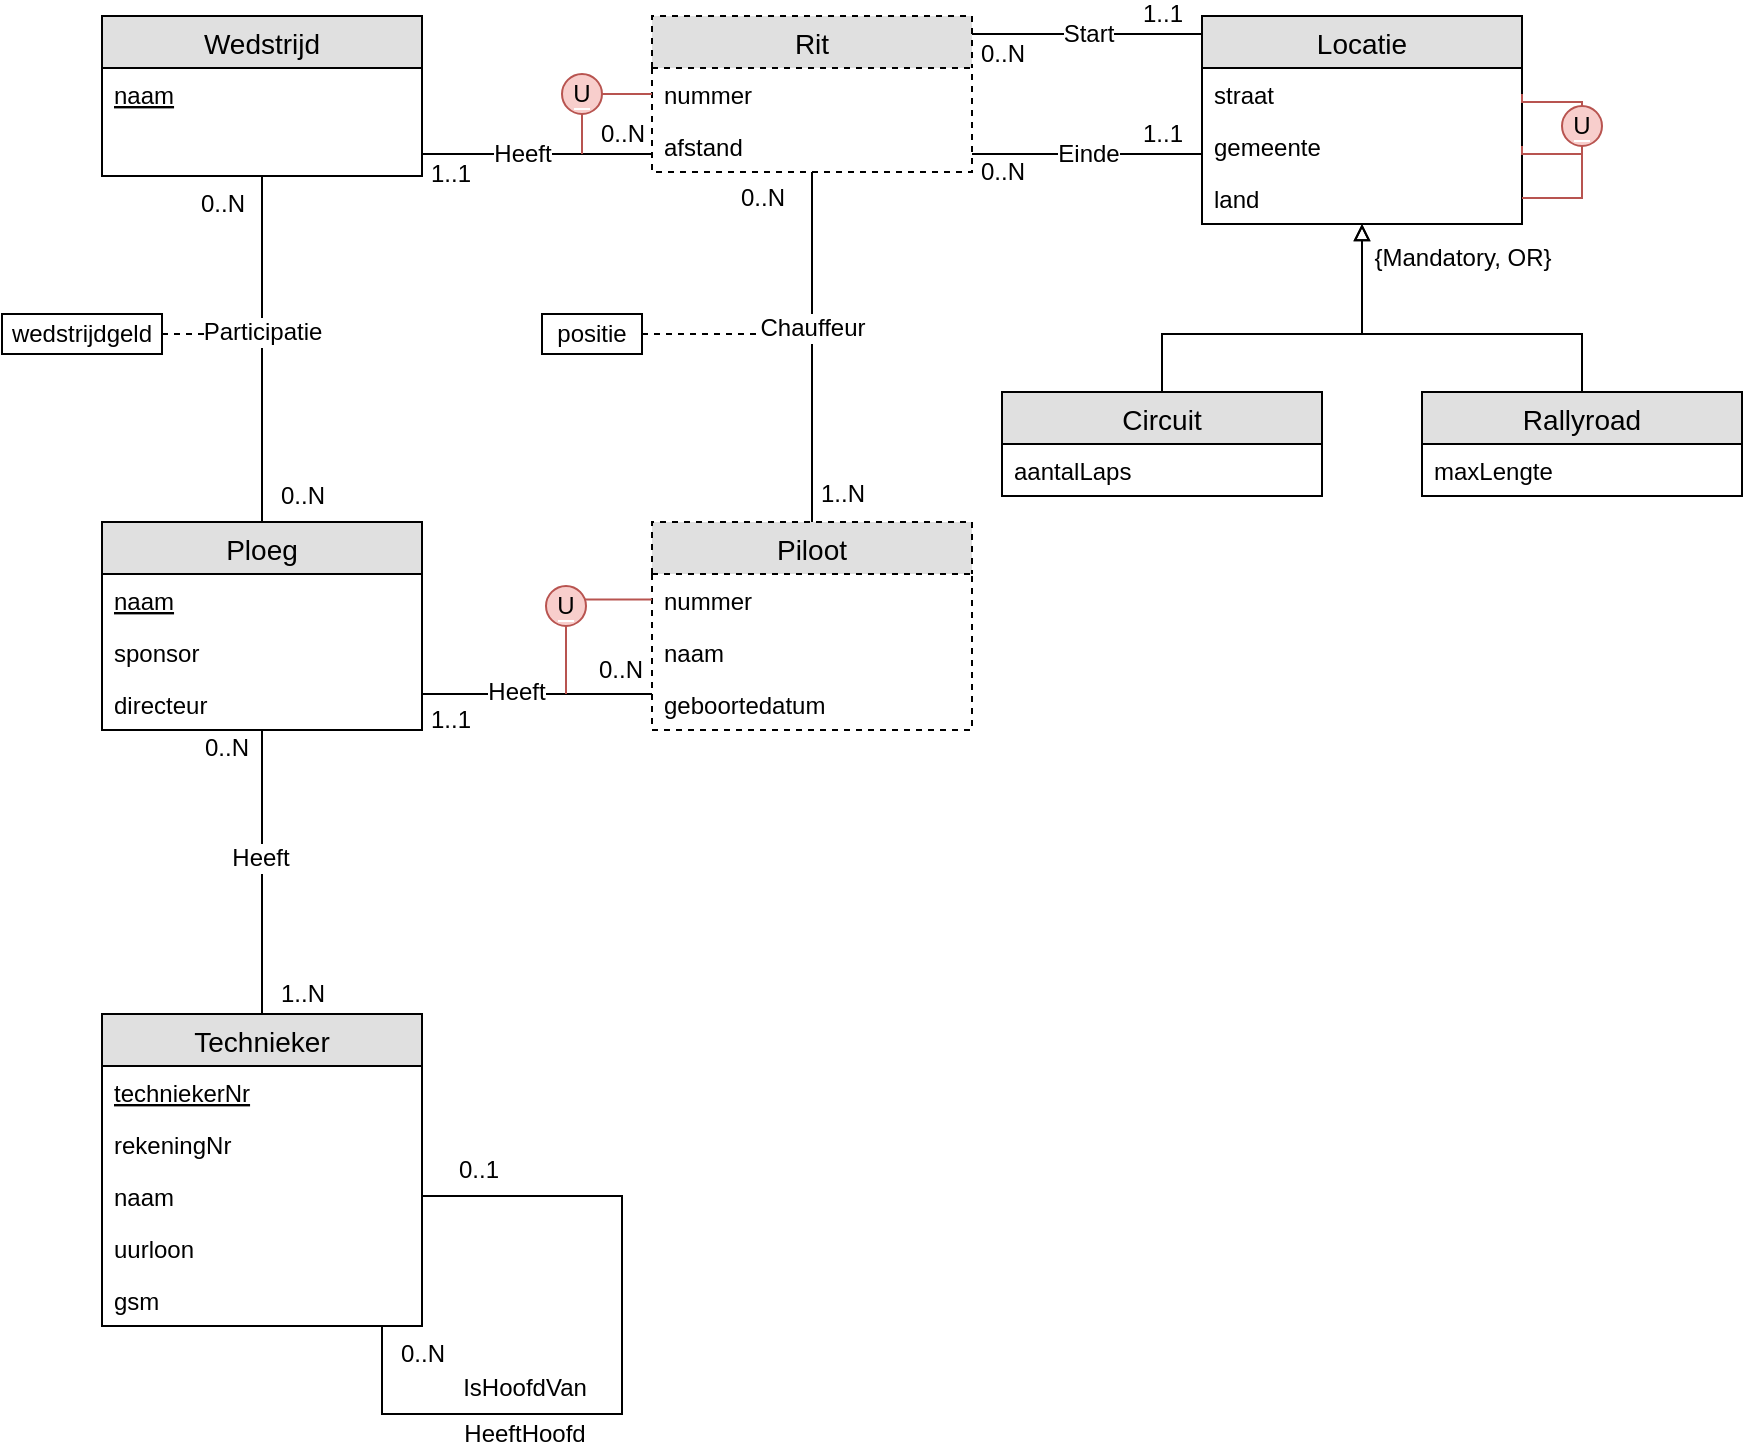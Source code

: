 <mxfile version="12.1.0" type="device" pages="1"><diagram id="4xq9xiqRc_igh71hhTV1" name="Page-1"><mxGraphModel dx="672" dy="494" grid="1" gridSize="10" guides="1" tooltips="1" connect="1" arrows="1" fold="1" page="1" pageScale="1" pageWidth="850" pageHeight="1100" math="0" shadow="0"><root><mxCell id="0"/><mxCell id="1" parent="0"/><mxCell id="xI2gSseW9rOW8JEytEEq-57" style="edgeStyle=orthogonalEdgeStyle;rounded=0;orthogonalLoop=1;jettySize=auto;html=1;dashed=1;startArrow=none;startFill=0;endArrow=none;endFill=0;" parent="1" source="xI2gSseW9rOW8JEytEEq-53" edge="1"><mxGeometry relative="1" as="geometry"><mxPoint x="140.0" y="210" as="targetPoint"/></mxGeometry></mxCell><mxCell id="xI2gSseW9rOW8JEytEEq-56" style="edgeStyle=orthogonalEdgeStyle;rounded=0;orthogonalLoop=1;jettySize=auto;html=1;startArrow=none;startFill=0;endArrow=none;endFill=0;dashed=1;" parent="1" source="xI2gSseW9rOW8JEytEEq-55" edge="1"><mxGeometry relative="1" as="geometry"><mxPoint x="420" y="210" as="targetPoint"/></mxGeometry></mxCell><mxCell id="xI2gSseW9rOW8JEytEEq-9" value="" style="edgeStyle=orthogonalEdgeStyle;rounded=0;orthogonalLoop=1;jettySize=auto;html=1;endArrow=none;endFill=0;" parent="1" source="xI2gSseW9rOW8JEytEEq-1" target="xI2gSseW9rOW8JEytEEq-5" edge="1"><mxGeometry relative="1" as="geometry"><Array as="points"><mxPoint x="270" y="120"/><mxPoint x="270" y="120"/></Array></mxGeometry></mxCell><mxCell id="xI2gSseW9rOW8JEytEEq-75" value="Heeft" style="text;html=1;resizable=0;points=[];align=center;verticalAlign=middle;labelBackgroundColor=#ffffff;" parent="xI2gSseW9rOW8JEytEEq-9" vertex="1" connectable="0"><mxGeometry x="0.165" y="1" relative="1" as="geometry"><mxPoint x="-17.5" y="0.5" as="offset"/></mxGeometry></mxCell><mxCell id="xI2gSseW9rOW8JEytEEq-76" value="0..N" style="text;html=1;resizable=0;points=[];align=center;verticalAlign=middle;labelBackgroundColor=#ffffff;" parent="xI2gSseW9rOW8JEytEEq-9" vertex="1" connectable="0"><mxGeometry x="0.816" y="-1" relative="1" as="geometry"><mxPoint x="-4.5" y="-11" as="offset"/></mxGeometry></mxCell><mxCell id="xI2gSseW9rOW8JEytEEq-77" value="1..1" style="text;html=1;resizable=0;points=[];align=center;verticalAlign=middle;labelBackgroundColor=#ffffff;" parent="xI2gSseW9rOW8JEytEEq-9" vertex="1" connectable="0"><mxGeometry x="-0.131" y="-40" relative="1" as="geometry"><mxPoint x="-36" y="-30" as="offset"/></mxGeometry></mxCell><mxCell id="xI2gSseW9rOW8JEytEEq-14" value="" style="edgeStyle=orthogonalEdgeStyle;rounded=0;orthogonalLoop=1;jettySize=auto;html=1;endArrow=none;endFill=0;" parent="1" source="xI2gSseW9rOW8JEytEEq-1" target="xI2gSseW9rOW8JEytEEq-10" edge="1"><mxGeometry relative="1" as="geometry"/></mxCell><mxCell id="xI2gSseW9rOW8JEytEEq-43" value="Participatie" style="text;html=1;resizable=0;points=[];align=center;verticalAlign=middle;labelBackgroundColor=#ffffff;" parent="xI2gSseW9rOW8JEytEEq-14" vertex="1" connectable="0"><mxGeometry x="-0.167" y="1" relative="1" as="geometry"><mxPoint x="-1" y="6" as="offset"/></mxGeometry></mxCell><mxCell id="xI2gSseW9rOW8JEytEEq-44" value="0..N" style="text;html=1;resizable=0;points=[];align=center;verticalAlign=middle;labelBackgroundColor=#ffffff;" parent="xI2gSseW9rOW8JEytEEq-14" vertex="1" connectable="0"><mxGeometry x="-0.859" relative="1" as="geometry"><mxPoint x="-20" y="1.5" as="offset"/></mxGeometry></mxCell><mxCell id="xI2gSseW9rOW8JEytEEq-45" value="0..N" style="text;html=1;resizable=0;points=[];align=center;verticalAlign=middle;labelBackgroundColor=#ffffff;" parent="xI2gSseW9rOW8JEytEEq-14" vertex="1" connectable="0"><mxGeometry x="0.808" y="-3" relative="1" as="geometry"><mxPoint x="23" y="3" as="offset"/></mxGeometry></mxCell><mxCell id="xI2gSseW9rOW8JEytEEq-1" value="Wedstrijd" style="swimlane;fontStyle=0;childLayout=stackLayout;horizontal=1;startSize=26;fillColor=#e0e0e0;horizontalStack=0;resizeParent=1;resizeParentMax=0;resizeLast=0;collapsible=1;marginBottom=0;swimlaneFillColor=#ffffff;align=center;fontSize=14;" parent="1" vertex="1"><mxGeometry x="60" y="51" width="160" height="80" as="geometry"/></mxCell><mxCell id="xI2gSseW9rOW8JEytEEq-2" value="naam" style="text;strokeColor=none;fillColor=none;spacingLeft=4;spacingRight=4;overflow=hidden;rotatable=0;points=[[0,0.5],[1,0.5]];portConstraint=eastwest;fontSize=12;fontStyle=4" parent="xI2gSseW9rOW8JEytEEq-1" vertex="1"><mxGeometry y="26" width="160" height="54" as="geometry"/></mxCell><mxCell id="xI2gSseW9rOW8JEytEEq-19" value="" style="edgeStyle=orthogonalEdgeStyle;rounded=0;orthogonalLoop=1;jettySize=auto;html=1;endArrow=none;endFill=0;" parent="1" source="xI2gSseW9rOW8JEytEEq-10" target="xI2gSseW9rOW8JEytEEq-15" edge="1"><mxGeometry relative="1" as="geometry"/></mxCell><mxCell id="xI2gSseW9rOW8JEytEEq-58" value="Heeft" style="text;html=1;resizable=0;points=[];align=center;verticalAlign=middle;labelBackgroundColor=#ffffff;" parent="xI2gSseW9rOW8JEytEEq-19" vertex="1" connectable="0"><mxGeometry x="-0.099" y="-1" relative="1" as="geometry"><mxPoint as="offset"/></mxGeometry></mxCell><mxCell id="xI2gSseW9rOW8JEytEEq-59" value="0..N" style="text;html=1;resizable=0;points=[];align=center;verticalAlign=middle;labelBackgroundColor=#ffffff;" parent="xI2gSseW9rOW8JEytEEq-19" vertex="1" connectable="0"><mxGeometry x="-0.889" y="-1" relative="1" as="geometry"><mxPoint x="-17" y="1" as="offset"/></mxGeometry></mxCell><mxCell id="xI2gSseW9rOW8JEytEEq-60" value="1..N" style="text;html=1;resizable=0;points=[];align=center;verticalAlign=middle;labelBackgroundColor=#ffffff;" parent="xI2gSseW9rOW8JEytEEq-19" vertex="1" connectable="0"><mxGeometry x="0.879" y="-1" relative="1" as="geometry"><mxPoint x="21" y="-1.5" as="offset"/></mxGeometry></mxCell><mxCell id="xI2gSseW9rOW8JEytEEq-29" value="" style="edgeStyle=orthogonalEdgeStyle;rounded=0;orthogonalLoop=1;jettySize=auto;html=1;endArrow=none;endFill=0;" parent="1" source="xI2gSseW9rOW8JEytEEq-10" target="xI2gSseW9rOW8JEytEEq-25" edge="1"><mxGeometry relative="1" as="geometry"><Array as="points"><mxPoint x="320" y="390"/><mxPoint x="320" y="390"/></Array></mxGeometry></mxCell><mxCell id="xI2gSseW9rOW8JEytEEq-46" value="Heeft" style="text;html=1;resizable=0;points=[];align=center;verticalAlign=middle;labelBackgroundColor=#ffffff;" parent="xI2gSseW9rOW8JEytEEq-29" vertex="1" connectable="0"><mxGeometry x="0.099" y="1" relative="1" as="geometry"><mxPoint x="-16.5" as="offset"/></mxGeometry></mxCell><mxCell id="xI2gSseW9rOW8JEytEEq-47" value="0..N" style="text;html=1;resizable=0;points=[];align=center;verticalAlign=middle;labelBackgroundColor=#ffffff;" parent="xI2gSseW9rOW8JEytEEq-29" vertex="1" connectable="0"><mxGeometry x="0.867" y="1" relative="1" as="geometry"><mxPoint x="-9" y="-11" as="offset"/></mxGeometry></mxCell><mxCell id="xI2gSseW9rOW8JEytEEq-48" value="1..1" style="text;html=1;resizable=0;points=[];align=center;verticalAlign=middle;labelBackgroundColor=#ffffff;" parent="xI2gSseW9rOW8JEytEEq-29" vertex="1" connectable="0"><mxGeometry x="-0.868" relative="1" as="geometry"><mxPoint x="6.5" y="13" as="offset"/></mxGeometry></mxCell><mxCell id="xI2gSseW9rOW8JEytEEq-10" value="Ploeg" style="swimlane;fontStyle=0;childLayout=stackLayout;horizontal=1;startSize=26;fillColor=#e0e0e0;horizontalStack=0;resizeParent=1;resizeParentMax=0;resizeLast=0;collapsible=1;marginBottom=0;swimlaneFillColor=#ffffff;align=center;fontSize=14;" parent="1" vertex="1"><mxGeometry x="60" y="304" width="160" height="104" as="geometry"/></mxCell><mxCell id="xI2gSseW9rOW8JEytEEq-11" value="naam" style="text;strokeColor=none;fillColor=none;spacingLeft=4;spacingRight=4;overflow=hidden;rotatable=0;points=[[0,0.5],[1,0.5]];portConstraint=eastwest;fontSize=12;fontStyle=4" parent="xI2gSseW9rOW8JEytEEq-10" vertex="1"><mxGeometry y="26" width="160" height="26" as="geometry"/></mxCell><mxCell id="xI2gSseW9rOW8JEytEEq-12" value="sponsor" style="text;strokeColor=none;fillColor=none;spacingLeft=4;spacingRight=4;overflow=hidden;rotatable=0;points=[[0,0.5],[1,0.5]];portConstraint=eastwest;fontSize=12;" parent="xI2gSseW9rOW8JEytEEq-10" vertex="1"><mxGeometry y="52" width="160" height="26" as="geometry"/></mxCell><mxCell id="xI2gSseW9rOW8JEytEEq-13" value="directeur" style="text;strokeColor=none;fillColor=none;spacingLeft=4;spacingRight=4;overflow=hidden;rotatable=0;points=[[0,0.5],[1,0.5]];portConstraint=eastwest;fontSize=12;" parent="xI2gSseW9rOW8JEytEEq-10" vertex="1"><mxGeometry y="78" width="160" height="26" as="geometry"/></mxCell><mxCell id="xI2gSseW9rOW8JEytEEq-41" style="edgeStyle=orthogonalEdgeStyle;rounded=0;orthogonalLoop=1;jettySize=auto;html=1;startArrow=none;startFill=0;endArrow=none;endFill=0;" parent="1" source="xI2gSseW9rOW8JEytEEq-25" target="xI2gSseW9rOW8JEytEEq-5" edge="1"><mxGeometry relative="1" as="geometry"/></mxCell><mxCell id="xI2gSseW9rOW8JEytEEq-51" value="1..N" style="text;html=1;resizable=0;points=[];align=center;verticalAlign=middle;labelBackgroundColor=#ffffff;" parent="xI2gSseW9rOW8JEytEEq-41" vertex="1" connectable="0"><mxGeometry x="-0.784" y="2" relative="1" as="geometry"><mxPoint x="17" y="5" as="offset"/></mxGeometry></mxCell><mxCell id="xI2gSseW9rOW8JEytEEq-52" value="0..N" style="text;html=1;resizable=0;points=[];align=center;verticalAlign=middle;labelBackgroundColor=#ffffff;" parent="xI2gSseW9rOW8JEytEEq-41" vertex="1" connectable="0"><mxGeometry x="0.819" y="-1" relative="1" as="geometry"><mxPoint x="-26" y="-3" as="offset"/></mxGeometry></mxCell><mxCell id="xI2gSseW9rOW8JEytEEq-49" value="Chauffeur" style="text;html=1;resizable=0;points=[];align=center;verticalAlign=middle;labelBackgroundColor=#ffffff;" parent="xI2gSseW9rOW8JEytEEq-41" vertex="1" connectable="0"><mxGeometry x="0.175" y="2" relative="1" as="geometry"><mxPoint x="2" y="6" as="offset"/></mxGeometry></mxCell><mxCell id="xI2gSseW9rOW8JEytEEq-25" value="Piloot" style="swimlane;fontStyle=0;childLayout=stackLayout;horizontal=1;startSize=26;fillColor=#e0e0e0;horizontalStack=0;resizeParent=1;resizeParentMax=0;resizeLast=0;collapsible=1;marginBottom=0;swimlaneFillColor=#ffffff;align=center;fontSize=14;dashed=1;" parent="1" vertex="1"><mxGeometry x="335" y="304" width="160" height="104" as="geometry"/></mxCell><mxCell id="xI2gSseW9rOW8JEytEEq-26" value="nummer" style="text;strokeColor=none;fillColor=none;spacingLeft=4;spacingRight=4;overflow=hidden;rotatable=0;points=[[0,0.5],[1,0.5]];portConstraint=eastwest;fontSize=12;" parent="xI2gSseW9rOW8JEytEEq-25" vertex="1"><mxGeometry y="26" width="160" height="26" as="geometry"/></mxCell><mxCell id="xI2gSseW9rOW8JEytEEq-27" value="naam" style="text;strokeColor=none;fillColor=none;spacingLeft=4;spacingRight=4;overflow=hidden;rotatable=0;points=[[0,0.5],[1,0.5]];portConstraint=eastwest;fontSize=12;" parent="xI2gSseW9rOW8JEytEEq-25" vertex="1"><mxGeometry y="52" width="160" height="26" as="geometry"/></mxCell><mxCell id="xI2gSseW9rOW8JEytEEq-28" value="geboortedatum" style="text;strokeColor=none;fillColor=none;spacingLeft=4;spacingRight=4;overflow=hidden;rotatable=0;points=[[0,0.5],[1,0.5]];portConstraint=eastwest;fontSize=12;" parent="xI2gSseW9rOW8JEytEEq-25" vertex="1"><mxGeometry y="78" width="160" height="26" as="geometry"/></mxCell><mxCell id="xI2gSseW9rOW8JEytEEq-15" value="Technieker" style="swimlane;fontStyle=0;childLayout=stackLayout;horizontal=1;startSize=26;fillColor=#e0e0e0;horizontalStack=0;resizeParent=1;resizeParentMax=0;resizeLast=0;collapsible=1;marginBottom=0;swimlaneFillColor=#ffffff;align=center;fontSize=14;" parent="1" vertex="1"><mxGeometry x="60" y="550" width="160" height="156" as="geometry"/></mxCell><mxCell id="xI2gSseW9rOW8JEytEEq-16" value="techniekerNr" style="text;strokeColor=none;fillColor=none;spacingLeft=4;spacingRight=4;overflow=hidden;rotatable=0;points=[[0,0.5],[1,0.5]];portConstraint=eastwest;fontSize=12;fontStyle=4" parent="xI2gSseW9rOW8JEytEEq-15" vertex="1"><mxGeometry y="26" width="160" height="26" as="geometry"/></mxCell><mxCell id="yKYCfxTzEQFxkx9490u_-2" value="rekeningNr" style="text;strokeColor=none;fillColor=none;spacingLeft=4;spacingRight=4;overflow=hidden;rotatable=0;points=[[0,0.5],[1,0.5]];portConstraint=eastwest;fontSize=12;fontStyle=0" vertex="1" parent="xI2gSseW9rOW8JEytEEq-15"><mxGeometry y="52" width="160" height="26" as="geometry"/></mxCell><mxCell id="xI2gSseW9rOW8JEytEEq-17" value="naam" style="text;strokeColor=none;fillColor=none;spacingLeft=4;spacingRight=4;overflow=hidden;rotatable=0;points=[[0,0.5],[1,0.5]];portConstraint=eastwest;fontSize=12;" parent="xI2gSseW9rOW8JEytEEq-15" vertex="1"><mxGeometry y="78" width="160" height="26" as="geometry"/></mxCell><mxCell id="xI2gSseW9rOW8JEytEEq-18" value="uurloon" style="text;strokeColor=none;fillColor=none;spacingLeft=4;spacingRight=4;overflow=hidden;rotatable=0;points=[[0,0.5],[1,0.5]];portConstraint=eastwest;fontSize=12;" parent="xI2gSseW9rOW8JEytEEq-15" vertex="1"><mxGeometry y="104" width="160" height="26" as="geometry"/></mxCell><mxCell id="xI2gSseW9rOW8JEytEEq-42" value="gsm" style="text;strokeColor=none;fillColor=none;spacingLeft=4;spacingRight=4;overflow=hidden;rotatable=0;points=[[0,0.5],[1,0.5]];portConstraint=eastwest;fontSize=12;" parent="xI2gSseW9rOW8JEytEEq-15" vertex="1"><mxGeometry y="130" width="160" height="26" as="geometry"/></mxCell><mxCell id="xI2gSseW9rOW8JEytEEq-24" value="" style="edgeStyle=orthogonalEdgeStyle;rounded=0;orthogonalLoop=1;jettySize=auto;html=1;endArrow=none;endFill=0;" parent="1" source="xI2gSseW9rOW8JEytEEq-5" target="xI2gSseW9rOW8JEytEEq-20" edge="1"><mxGeometry relative="1" as="geometry"><Array as="points"><mxPoint x="570" y="60"/><mxPoint x="570" y="60"/></Array></mxGeometry></mxCell><mxCell id="xI2gSseW9rOW8JEytEEq-81" value="Start" style="text;html=1;resizable=0;points=[];align=center;verticalAlign=middle;labelBackgroundColor=#ffffff;" parent="xI2gSseW9rOW8JEytEEq-24" vertex="1" connectable="0"><mxGeometry x="0.132" y="1" relative="1" as="geometry"><mxPoint x="-7.5" y="1" as="offset"/></mxGeometry></mxCell><mxCell id="xI2gSseW9rOW8JEytEEq-84" value="1..1" style="text;html=1;resizable=0;points=[];align=center;verticalAlign=middle;labelBackgroundColor=#ffffff;" parent="xI2gSseW9rOW8JEytEEq-24" vertex="1" connectable="0"><mxGeometry x="0.828" y="1" relative="1" as="geometry"><mxPoint x="-10" y="-9" as="offset"/></mxGeometry></mxCell><mxCell id="xI2gSseW9rOW8JEytEEq-86" value="0..N" style="text;html=1;resizable=0;points=[];align=center;verticalAlign=middle;labelBackgroundColor=#ffffff;" parent="xI2gSseW9rOW8JEytEEq-24" vertex="1" connectable="0"><mxGeometry x="0.306" y="-67" relative="1" as="geometry"><mxPoint x="-60" y="-57" as="offset"/></mxGeometry></mxCell><mxCell id="xI2gSseW9rOW8JEytEEq-5" value="Rit" style="swimlane;fontStyle=0;childLayout=stackLayout;horizontal=1;startSize=26;fillColor=#e0e0e0;horizontalStack=0;resizeParent=1;resizeParentMax=0;resizeLast=0;collapsible=1;marginBottom=0;swimlaneFillColor=#ffffff;align=center;fontSize=14;dashed=1;" parent="1" vertex="1"><mxGeometry x="335" y="51" width="160" height="78" as="geometry"/></mxCell><mxCell id="xI2gSseW9rOW8JEytEEq-6" value="nummer" style="text;strokeColor=none;fillColor=none;spacingLeft=4;spacingRight=4;overflow=hidden;rotatable=0;points=[[0,0.5],[1,0.5]];portConstraint=eastwest;fontSize=12;" parent="xI2gSseW9rOW8JEytEEq-5" vertex="1"><mxGeometry y="26" width="160" height="26" as="geometry"/></mxCell><mxCell id="xI2gSseW9rOW8JEytEEq-7" value="afstand" style="text;strokeColor=none;fillColor=none;spacingLeft=4;spacingRight=4;overflow=hidden;rotatable=0;points=[[0,0.5],[1,0.5]];portConstraint=eastwest;fontSize=12;" parent="xI2gSseW9rOW8JEytEEq-5" vertex="1"><mxGeometry y="52" width="160" height="26" as="geometry"/></mxCell><mxCell id="xI2gSseW9rOW8JEytEEq-34" value="" style="edgeStyle=orthogonalEdgeStyle;rounded=0;orthogonalLoop=1;jettySize=auto;html=1;endArrow=none;endFill=0;startArrow=block;startFill=0;" parent="1" source="xI2gSseW9rOW8JEytEEq-20" target="xI2gSseW9rOW8JEytEEq-30" edge="1"><mxGeometry relative="1" as="geometry"><Array as="points"><mxPoint x="690" y="210"/><mxPoint x="800" y="210"/></Array></mxGeometry></mxCell><mxCell id="xI2gSseW9rOW8JEytEEq-20" value="Locatie" style="swimlane;fontStyle=0;childLayout=stackLayout;horizontal=1;startSize=26;fillColor=#e0e0e0;horizontalStack=0;resizeParent=1;resizeParentMax=0;resizeLast=0;collapsible=1;marginBottom=0;swimlaneFillColor=#ffffff;align=center;fontSize=14;" parent="1" vertex="1"><mxGeometry x="610" y="51" width="160" height="104" as="geometry"/></mxCell><mxCell id="xI2gSseW9rOW8JEytEEq-21" value="straat" style="text;strokeColor=none;fillColor=none;spacingLeft=4;spacingRight=4;overflow=hidden;rotatable=0;points=[[0,0.5],[1,0.5]];portConstraint=eastwest;fontSize=12;" parent="xI2gSseW9rOW8JEytEEq-20" vertex="1"><mxGeometry y="26" width="160" height="26" as="geometry"/></mxCell><mxCell id="xI2gSseW9rOW8JEytEEq-22" value="gemeente" style="text;strokeColor=none;fillColor=none;spacingLeft=4;spacingRight=4;overflow=hidden;rotatable=0;points=[[0,0.5],[1,0.5]];portConstraint=eastwest;fontSize=12;" parent="xI2gSseW9rOW8JEytEEq-20" vertex="1"><mxGeometry y="52" width="160" height="26" as="geometry"/></mxCell><mxCell id="xI2gSseW9rOW8JEytEEq-23" value="land" style="text;strokeColor=none;fillColor=none;spacingLeft=4;spacingRight=4;overflow=hidden;rotatable=0;points=[[0,0.5],[1,0.5]];portConstraint=eastwest;fontSize=12;" parent="xI2gSseW9rOW8JEytEEq-20" vertex="1"><mxGeometry y="78" width="160" height="26" as="geometry"/></mxCell><mxCell id="xI2gSseW9rOW8JEytEEq-30" value="Rallyroad" style="swimlane;fontStyle=0;childLayout=stackLayout;horizontal=1;startSize=26;fillColor=#e0e0e0;horizontalStack=0;resizeParent=1;resizeParentMax=0;resizeLast=0;collapsible=1;marginBottom=0;swimlaneFillColor=#ffffff;align=center;fontSize=14;" parent="1" vertex="1"><mxGeometry x="720" y="239" width="160" height="52" as="geometry"/></mxCell><mxCell id="xI2gSseW9rOW8JEytEEq-31" value="maxLengte" style="text;strokeColor=none;fillColor=none;spacingLeft=4;spacingRight=4;overflow=hidden;rotatable=0;points=[[0,0.5],[1,0.5]];portConstraint=eastwest;fontSize=12;" parent="xI2gSseW9rOW8JEytEEq-30" vertex="1"><mxGeometry y="26" width="160" height="26" as="geometry"/></mxCell><mxCell id="xI2gSseW9rOW8JEytEEq-39" style="edgeStyle=orthogonalEdgeStyle;rounded=0;orthogonalLoop=1;jettySize=auto;html=1;exitX=0.5;exitY=0;exitDx=0;exitDy=0;startArrow=none;startFill=0;endArrow=block;endFill=0;" parent="1" source="xI2gSseW9rOW8JEytEEq-35" target="xI2gSseW9rOW8JEytEEq-20" edge="1"><mxGeometry relative="1" as="geometry"><Array as="points"><mxPoint x="590" y="210"/><mxPoint x="690" y="210"/></Array></mxGeometry></mxCell><mxCell id="xI2gSseW9rOW8JEytEEq-40" value="{Mandatory, OR}" style="text;html=1;resizable=0;points=[];align=center;verticalAlign=middle;labelBackgroundColor=#ffffff;" parent="xI2gSseW9rOW8JEytEEq-39" vertex="1" connectable="0"><mxGeometry x="0.777" y="-1" relative="1" as="geometry"><mxPoint x="49" y="-3.5" as="offset"/></mxGeometry></mxCell><mxCell id="xI2gSseW9rOW8JEytEEq-35" value="Circuit" style="swimlane;fontStyle=0;childLayout=stackLayout;horizontal=1;startSize=26;fillColor=#e0e0e0;horizontalStack=0;resizeParent=1;resizeParentMax=0;resizeLast=0;collapsible=1;marginBottom=0;swimlaneFillColor=#ffffff;align=center;fontSize=14;" parent="1" vertex="1"><mxGeometry x="510" y="239" width="160" height="52" as="geometry"/></mxCell><mxCell id="xI2gSseW9rOW8JEytEEq-36" value="aantalLaps" style="text;strokeColor=none;fillColor=none;spacingLeft=4;spacingRight=4;overflow=hidden;rotatable=0;points=[[0,0.5],[1,0.5]];portConstraint=eastwest;fontSize=12;" parent="xI2gSseW9rOW8JEytEEq-35" vertex="1"><mxGeometry y="26" width="160" height="26" as="geometry"/></mxCell><mxCell id="xI2gSseW9rOW8JEytEEq-53" value="wedstrijdgeld" style="rounded=0;whiteSpace=wrap;html=1;" parent="1" vertex="1"><mxGeometry x="10" y="200" width="80" height="20" as="geometry"/></mxCell><mxCell id="xI2gSseW9rOW8JEytEEq-55" value="positie" style="rounded=0;whiteSpace=wrap;html=1;" parent="1" vertex="1"><mxGeometry x="280" y="200" width="50" height="20" as="geometry"/></mxCell><mxCell id="xI2gSseW9rOW8JEytEEq-67" style="edgeStyle=orthogonalEdgeStyle;rounded=0;orthogonalLoop=1;jettySize=auto;html=1;entryX=0;entryY=0.5;entryDx=0;entryDy=0;startArrow=none;startFill=0;endArrow=none;endFill=0;fillColor=#f8cecc;strokeColor=#b85450;exitX=0.858;exitY=0.338;exitDx=0;exitDy=0;exitPerimeter=0;" parent="1" source="xI2gSseW9rOW8JEytEEq-69" target="xI2gSseW9rOW8JEytEEq-26" edge="1"><mxGeometry relative="1" as="geometry"><mxPoint x="304" y="343" as="sourcePoint"/></mxGeometry></mxCell><mxCell id="xI2gSseW9rOW8JEytEEq-68" style="edgeStyle=orthogonalEdgeStyle;rounded=0;orthogonalLoop=1;jettySize=auto;html=1;startArrow=none;startFill=0;endArrow=none;endFill=0;fillColor=#f8cecc;strokeColor=#b85450;" parent="1" source="xI2gSseW9rOW8JEytEEq-69" edge="1"><mxGeometry relative="1" as="geometry"><mxPoint x="292" y="390" as="targetPoint"/><mxPoint x="292" y="355" as="sourcePoint"/></mxGeometry></mxCell><mxCell id="xI2gSseW9rOW8JEytEEq-69" value="&lt;span style=&quot;background-color: rgb(248 , 206 , 204)&quot;&gt;U&lt;/span&gt;" style="ellipse;whiteSpace=wrap;html=1;aspect=fixed;labelBackgroundColor=#ffffff;fillColor=#f8cecc;strokeColor=#b85450;" parent="1" vertex="1"><mxGeometry x="282" y="336" width="20" height="20" as="geometry"/></mxCell><mxCell id="xI2gSseW9rOW8JEytEEq-73" style="edgeStyle=orthogonalEdgeStyle;rounded=0;orthogonalLoop=1;jettySize=auto;html=1;entryX=1;entryY=0.5;entryDx=0;entryDy=0;startArrow=none;startFill=0;endArrow=none;endFill=0;fillColor=#f8cecc;strokeColor=#b85450;exitX=0.5;exitY=1;exitDx=0;exitDy=0;" parent="1" source="xI2gSseW9rOW8JEytEEq-70" target="xI2gSseW9rOW8JEytEEq-22" edge="1"><mxGeometry relative="1" as="geometry"><Array as="points"><mxPoint x="800" y="120"/></Array></mxGeometry></mxCell><mxCell id="xI2gSseW9rOW8JEytEEq-74" style="edgeStyle=orthogonalEdgeStyle;rounded=0;orthogonalLoop=1;jettySize=auto;html=1;entryX=1;entryY=0.5;entryDx=0;entryDy=0;startArrow=none;startFill=0;endArrow=none;endFill=0;fillColor=#f8cecc;strokeColor=#b85450;" parent="1" source="xI2gSseW9rOW8JEytEEq-70" target="xI2gSseW9rOW8JEytEEq-21" edge="1"><mxGeometry relative="1" as="geometry"><Array as="points"><mxPoint x="800" y="94"/></Array></mxGeometry></mxCell><mxCell id="xI2gSseW9rOW8JEytEEq-70" value="&lt;span style=&quot;background-color: rgb(248 , 206 , 204)&quot;&gt;U&lt;/span&gt;" style="ellipse;whiteSpace=wrap;html=1;aspect=fixed;labelBackgroundColor=#ffffff;fillColor=#f8cecc;strokeColor=#b85450;" parent="1" vertex="1"><mxGeometry x="790" y="96" width="20" height="20" as="geometry"/></mxCell><mxCell id="xI2gSseW9rOW8JEytEEq-79" style="edgeStyle=orthogonalEdgeStyle;rounded=0;orthogonalLoop=1;jettySize=auto;html=1;entryX=0;entryY=0.5;entryDx=0;entryDy=0;startArrow=none;startFill=0;endArrow=none;endFill=0;fillColor=#f8cecc;strokeColor=#b85450;" parent="1" source="xI2gSseW9rOW8JEytEEq-78" target="xI2gSseW9rOW8JEytEEq-6" edge="1"><mxGeometry relative="1" as="geometry"/></mxCell><mxCell id="xI2gSseW9rOW8JEytEEq-80" style="edgeStyle=orthogonalEdgeStyle;rounded=0;orthogonalLoop=1;jettySize=auto;html=1;startArrow=none;startFill=0;endArrow=none;endFill=0;fillColor=#f8cecc;strokeColor=#b85450;" parent="1" source="xI2gSseW9rOW8JEytEEq-78" edge="1"><mxGeometry relative="1" as="geometry"><mxPoint x="300" y="120" as="targetPoint"/></mxGeometry></mxCell><mxCell id="xI2gSseW9rOW8JEytEEq-78" value="&lt;span style=&quot;background-color: rgb(248 , 206 , 204)&quot;&gt;U&lt;/span&gt;" style="ellipse;whiteSpace=wrap;html=1;aspect=fixed;labelBackgroundColor=#ffffff;fillColor=#f8cecc;strokeColor=#b85450;" parent="1" vertex="1"><mxGeometry x="290" y="80" width="20" height="20" as="geometry"/></mxCell><mxCell id="xI2gSseW9rOW8JEytEEq-82" value="" style="edgeStyle=orthogonalEdgeStyle;rounded=0;orthogonalLoop=1;jettySize=auto;html=1;endArrow=none;endFill=0;" parent="1" source="xI2gSseW9rOW8JEytEEq-5" target="xI2gSseW9rOW8JEytEEq-20" edge="1"><mxGeometry relative="1" as="geometry"><mxPoint x="505" y="89.889" as="sourcePoint"/><mxPoint x="620" y="89.889" as="targetPoint"/><Array as="points"><mxPoint x="570" y="120"/><mxPoint x="570" y="120"/></Array></mxGeometry></mxCell><mxCell id="xI2gSseW9rOW8JEytEEq-83" value="Einde" style="text;html=1;resizable=0;points=[];align=center;verticalAlign=middle;labelBackgroundColor=#ffffff;" parent="xI2gSseW9rOW8JEytEEq-82" vertex="1" connectable="0"><mxGeometry x="0.132" y="1" relative="1" as="geometry"><mxPoint x="-7.5" y="1" as="offset"/></mxGeometry></mxCell><mxCell id="xI2gSseW9rOW8JEytEEq-85" value="1..1" style="text;html=1;resizable=0;points=[];align=center;verticalAlign=middle;labelBackgroundColor=#ffffff;" parent="xI2gSseW9rOW8JEytEEq-82" vertex="1" connectable="0"><mxGeometry x="0.722" y="-1" relative="1" as="geometry"><mxPoint x="-4" y="-11" as="offset"/></mxGeometry></mxCell><mxCell id="xI2gSseW9rOW8JEytEEq-87" value="0..N" style="text;html=1;resizable=0;points=[];align=center;verticalAlign=middle;labelBackgroundColor=#ffffff;" parent="xI2gSseW9rOW8JEytEEq-82" vertex="1" connectable="0"><mxGeometry x="0.306" y="-64" relative="1" as="geometry"><mxPoint x="-60" y="-55" as="offset"/></mxGeometry></mxCell><mxCell id="yKYCfxTzEQFxkx9490u_-1" style="edgeStyle=orthogonalEdgeStyle;rounded=0;orthogonalLoop=1;jettySize=auto;html=1;entryX=1;entryY=0.5;entryDx=0;entryDy=0;startArrow=none;startFill=0;endArrow=none;endFill=0;fillColor=#f8cecc;strokeColor=#b85450;" edge="1" parent="1" source="xI2gSseW9rOW8JEytEEq-70" target="xI2gSseW9rOW8JEytEEq-23"><mxGeometry relative="1" as="geometry"><Array as="points"><mxPoint x="800" y="142"/></Array><mxPoint x="810.143" y="126.143" as="sourcePoint"/><mxPoint x="779.857" y="126.143" as="targetPoint"/></mxGeometry></mxCell><mxCell id="xI2gSseW9rOW8JEytEEq-61" style="edgeStyle=orthogonalEdgeStyle;rounded=0;orthogonalLoop=1;jettySize=auto;html=1;startArrow=none;startFill=0;endArrow=none;endFill=0;" parent="1" source="xI2gSseW9rOW8JEytEEq-15" target="xI2gSseW9rOW8JEytEEq-15" edge="1"><mxGeometry relative="1" as="geometry"><Array as="points"><mxPoint x="320" y="641"/><mxPoint x="320" y="750"/><mxPoint x="200" y="750"/></Array></mxGeometry></mxCell><mxCell id="xI2gSseW9rOW8JEytEEq-62" value="IsHoofdVan" style="text;html=1;resizable=0;points=[];align=center;verticalAlign=middle;labelBackgroundColor=#ffffff;" parent="xI2gSseW9rOW8JEytEEq-61" vertex="1" connectable="0"><mxGeometry x="-0.085" y="-4" relative="1" as="geometry"><mxPoint x="-45.5" y="25" as="offset"/></mxGeometry></mxCell><mxCell id="xI2gSseW9rOW8JEytEEq-63" value="0..N" style="text;html=1;resizable=0;points=[];align=center;verticalAlign=middle;labelBackgroundColor=#ffffff;" parent="xI2gSseW9rOW8JEytEEq-61" vertex="1" connectable="0"><mxGeometry x="-0.881" relative="1" as="geometry"><mxPoint x="-22" y="79" as="offset"/></mxGeometry></mxCell><mxCell id="xI2gSseW9rOW8JEytEEq-64" value="HeeftHoofd" style="text;html=1;resizable=0;points=[];align=center;verticalAlign=middle;labelBackgroundColor=#ffffff;" parent="xI2gSseW9rOW8JEytEEq-61" vertex="1" connectable="0"><mxGeometry x="-0.085" y="-4" relative="1" as="geometry"><mxPoint x="-45.5" y="48" as="offset"/></mxGeometry></mxCell><mxCell id="xI2gSseW9rOW8JEytEEq-65" value="0..1" style="text;html=1;resizable=0;points=[];align=center;verticalAlign=middle;labelBackgroundColor=#ffffff;" parent="xI2gSseW9rOW8JEytEEq-61" vertex="1" connectable="0"><mxGeometry x="-0.868" y="5" relative="1" as="geometry"><mxPoint x="3.5" y="-8.5" as="offset"/></mxGeometry></mxCell></root></mxGraphModel></diagram></mxfile>